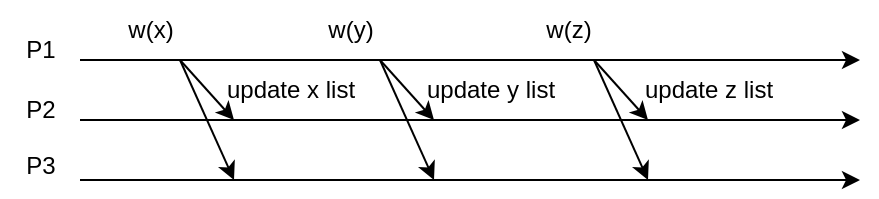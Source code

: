 <mxfile version="26.2.13">
  <diagram name="第 1 页" id="DBCCiijduCALXncD1oMZ">
    <mxGraphModel dx="1354" dy="732" grid="1" gridSize="10" guides="1" tooltips="1" connect="1" arrows="1" fold="1" page="1" pageScale="1" pageWidth="827" pageHeight="1169" math="0" shadow="0">
      <root>
        <mxCell id="0" />
        <mxCell id="1" parent="0" />
        <mxCell id="M35hCcoHYWeULt4UMcNa-1" value="" style="endArrow=classic;html=1;rounded=0;" edge="1" parent="1">
          <mxGeometry width="50" height="50" relative="1" as="geometry">
            <mxPoint x="130" y="360" as="sourcePoint" />
            <mxPoint x="520" y="360" as="targetPoint" />
          </mxGeometry>
        </mxCell>
        <mxCell id="M35hCcoHYWeULt4UMcNa-2" value="w(x)" style="text;html=1;align=center;verticalAlign=middle;resizable=0;points=[];autosize=1;strokeColor=none;fillColor=none;" vertex="1" parent="1">
          <mxGeometry x="140" y="300" width="50" height="30" as="geometry" />
        </mxCell>
        <mxCell id="M35hCcoHYWeULt4UMcNa-3" value="" style="endArrow=classic;html=1;rounded=0;" edge="1" parent="1">
          <mxGeometry width="50" height="50" relative="1" as="geometry">
            <mxPoint x="130" y="330" as="sourcePoint" />
            <mxPoint x="520" y="330" as="targetPoint" />
          </mxGeometry>
        </mxCell>
        <mxCell id="M35hCcoHYWeULt4UMcNa-4" value="" style="endArrow=classic;html=1;rounded=0;" edge="1" parent="1">
          <mxGeometry width="50" height="50" relative="1" as="geometry">
            <mxPoint x="130" y="390" as="sourcePoint" />
            <mxPoint x="520" y="390" as="targetPoint" />
          </mxGeometry>
        </mxCell>
        <mxCell id="M35hCcoHYWeULt4UMcNa-5" value="P1" style="text;html=1;align=center;verticalAlign=middle;resizable=0;points=[];autosize=1;strokeColor=none;fillColor=none;" vertex="1" parent="1">
          <mxGeometry x="90" y="310" width="40" height="30" as="geometry" />
        </mxCell>
        <mxCell id="M35hCcoHYWeULt4UMcNa-6" value="P2" style="text;html=1;align=center;verticalAlign=middle;resizable=0;points=[];autosize=1;strokeColor=none;fillColor=none;" vertex="1" parent="1">
          <mxGeometry x="90" y="340" width="40" height="30" as="geometry" />
        </mxCell>
        <mxCell id="M35hCcoHYWeULt4UMcNa-7" value="P3" style="text;html=1;align=center;verticalAlign=middle;resizable=0;points=[];autosize=1;strokeColor=none;fillColor=none;" vertex="1" parent="1">
          <mxGeometry x="90" y="368" width="40" height="30" as="geometry" />
        </mxCell>
        <mxCell id="M35hCcoHYWeULt4UMcNa-8" value="w(y)" style="text;html=1;align=center;verticalAlign=middle;resizable=0;points=[];autosize=1;strokeColor=none;fillColor=none;" vertex="1" parent="1">
          <mxGeometry x="240" y="300" width="50" height="30" as="geometry" />
        </mxCell>
        <mxCell id="M35hCcoHYWeULt4UMcNa-9" value="w(z)" style="text;html=1;align=center;verticalAlign=middle;resizable=0;points=[];autosize=1;strokeColor=none;fillColor=none;" vertex="1" parent="1">
          <mxGeometry x="348.5" y="300" width="50" height="30" as="geometry" />
        </mxCell>
        <mxCell id="M35hCcoHYWeULt4UMcNa-32" value="" style="group" vertex="1" connectable="0" parent="1">
          <mxGeometry x="387" y="330" width="27" height="60" as="geometry" />
        </mxCell>
        <mxCell id="M35hCcoHYWeULt4UMcNa-33" value="" style="endArrow=classic;html=1;rounded=0;" edge="1" parent="M35hCcoHYWeULt4UMcNa-32">
          <mxGeometry width="50" height="50" relative="1" as="geometry">
            <mxPoint as="sourcePoint" />
            <mxPoint x="27" y="60" as="targetPoint" />
          </mxGeometry>
        </mxCell>
        <mxCell id="M35hCcoHYWeULt4UMcNa-34" value="" style="endArrow=classic;html=1;rounded=0;" edge="1" parent="M35hCcoHYWeULt4UMcNa-32">
          <mxGeometry width="50" height="50" relative="1" as="geometry">
            <mxPoint as="sourcePoint" />
            <mxPoint x="27" y="30" as="targetPoint" />
          </mxGeometry>
        </mxCell>
        <mxCell id="M35hCcoHYWeULt4UMcNa-39" value="" style="group" vertex="1" connectable="0" parent="1">
          <mxGeometry x="180" y="330" width="27" height="60" as="geometry" />
        </mxCell>
        <mxCell id="M35hCcoHYWeULt4UMcNa-40" value="" style="endArrow=classic;html=1;rounded=0;" edge="1" parent="M35hCcoHYWeULt4UMcNa-39">
          <mxGeometry width="50" height="50" relative="1" as="geometry">
            <mxPoint as="sourcePoint" />
            <mxPoint x="27" y="60" as="targetPoint" />
          </mxGeometry>
        </mxCell>
        <mxCell id="M35hCcoHYWeULt4UMcNa-41" value="" style="endArrow=classic;html=1;rounded=0;" edge="1" parent="M35hCcoHYWeULt4UMcNa-39">
          <mxGeometry width="50" height="50" relative="1" as="geometry">
            <mxPoint as="sourcePoint" />
            <mxPoint x="27" y="30" as="targetPoint" />
          </mxGeometry>
        </mxCell>
        <mxCell id="M35hCcoHYWeULt4UMcNa-42" value="" style="group" vertex="1" connectable="0" parent="1">
          <mxGeometry x="280" y="330" width="27" height="60" as="geometry" />
        </mxCell>
        <mxCell id="M35hCcoHYWeULt4UMcNa-43" value="" style="endArrow=classic;html=1;rounded=0;" edge="1" parent="M35hCcoHYWeULt4UMcNa-42">
          <mxGeometry width="50" height="50" relative="1" as="geometry">
            <mxPoint as="sourcePoint" />
            <mxPoint x="27" y="60" as="targetPoint" />
          </mxGeometry>
        </mxCell>
        <mxCell id="M35hCcoHYWeULt4UMcNa-44" value="" style="endArrow=classic;html=1;rounded=0;" edge="1" parent="M35hCcoHYWeULt4UMcNa-42">
          <mxGeometry width="50" height="50" relative="1" as="geometry">
            <mxPoint as="sourcePoint" />
            <mxPoint x="27" y="30" as="targetPoint" />
          </mxGeometry>
        </mxCell>
        <mxCell id="M35hCcoHYWeULt4UMcNa-47" value="update x list" style="text;html=1;align=center;verticalAlign=middle;resizable=0;points=[];autosize=1;strokeColor=none;fillColor=none;" vertex="1" parent="1">
          <mxGeometry x="190" y="330" width="90" height="30" as="geometry" />
        </mxCell>
        <mxCell id="M35hCcoHYWeULt4UMcNa-48" value="update y list" style="text;html=1;align=center;verticalAlign=middle;resizable=0;points=[];autosize=1;strokeColor=none;fillColor=none;" vertex="1" parent="1">
          <mxGeometry x="290" y="330" width="90" height="30" as="geometry" />
        </mxCell>
        <mxCell id="M35hCcoHYWeULt4UMcNa-49" value="update z list" style="text;html=1;align=center;verticalAlign=middle;resizable=0;points=[];autosize=1;strokeColor=none;fillColor=none;" vertex="1" parent="1">
          <mxGeometry x="398.5" y="330" width="90" height="30" as="geometry" />
        </mxCell>
      </root>
    </mxGraphModel>
  </diagram>
</mxfile>
